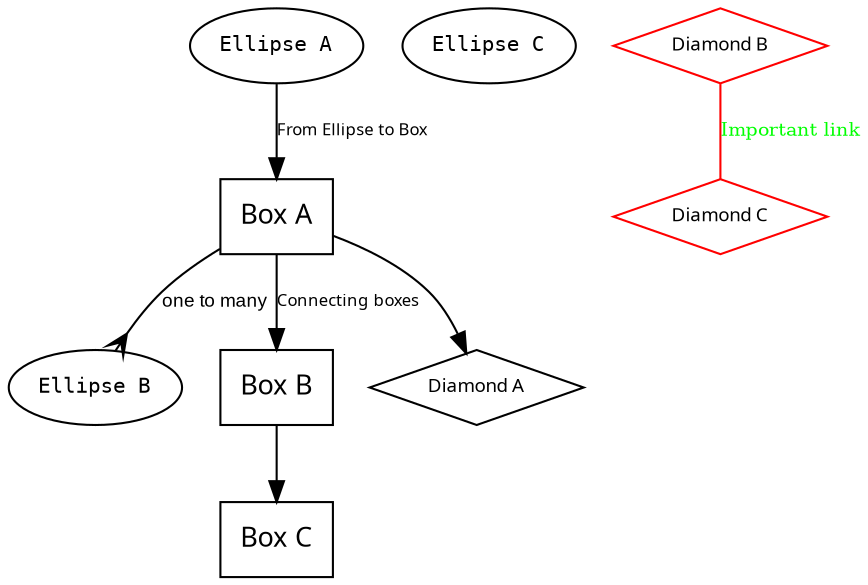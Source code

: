 digraph TestGraph {
	node [shape=ellipse fontsize=10 fontname="Courier"        ]; ell_a ell_b ell_c;
	node [shape=box     fontsize=13 fontname="Verdana"        ]; box_a box_b box_c;
	node [shape=diamond fontsize= 9 fontname="Times new Roman"]; dia_a dia_b dia_c;

	"ell_a" [label="Ellipse A"];
	"ell_b" [label="Ellipse B"];
	"ell_c" [label="Ellipse C"];

	"box_a" [label="Box A"];
	"box_b" [label="Box B"];
	"box_c" [label="Box C"];

	"dia_a" [label="Diamond A"];
	"dia_b" [label="Diamond B" color=red];
	"dia_c" [label="Diamond C" color=red];

	"ell_a" -> "box_a"  [label="From Ellipse to Box" fontname="Verdana" fontsize=8];
	"box_a" -> "dia_a";

	"box_a" -> "box_b"  [label="Connecting boxes" fontname="Verdana" fontsize=8];
	"box_b" -> "box_c";

	"dia_b" -> "dia_c"  [color=red fontcolor=green label="Important link" fontsize=9 arrowhead=none];

	"box_a" -> "ell_b"  [fontname="Arial" label="one to many" fontsize=9 arrowhead=crow];
}



